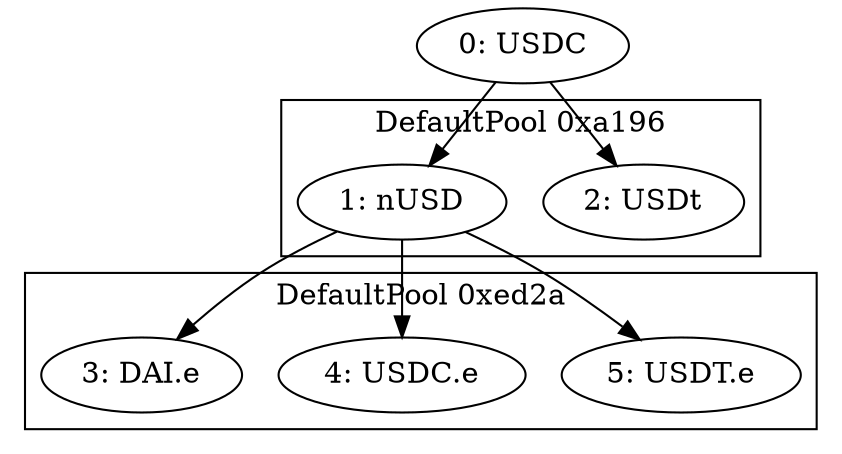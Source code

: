 digraph G {
    token0 [label = "0: USDC";];
    token1 [label = "1: nUSD";];
    token2 [label = "2: USDt";];
    token3 [label = "3: DAI.e";];
    token4 [label = "4: USDC.e";];
    token5 [label = "5: USDT.e";];
    token0 -> token1;
    token0 -> token2;
    subgraph cluster0 {
        label = "DefaultPool 0xa196";
        subgraph {
            rank = same;
            edge [style = invis;];
            token1 -> token2;
        }
    }
    token1 -> token3;
    token1 -> token4;
    token1 -> token5;
    subgraph cluster1 {
        label = "DefaultPool 0xed2a";
        subgraph {
            rank = same;
            edge [style = invis;];
            token3 -> token4;
            token4 -> token5;
        }
    }
}

